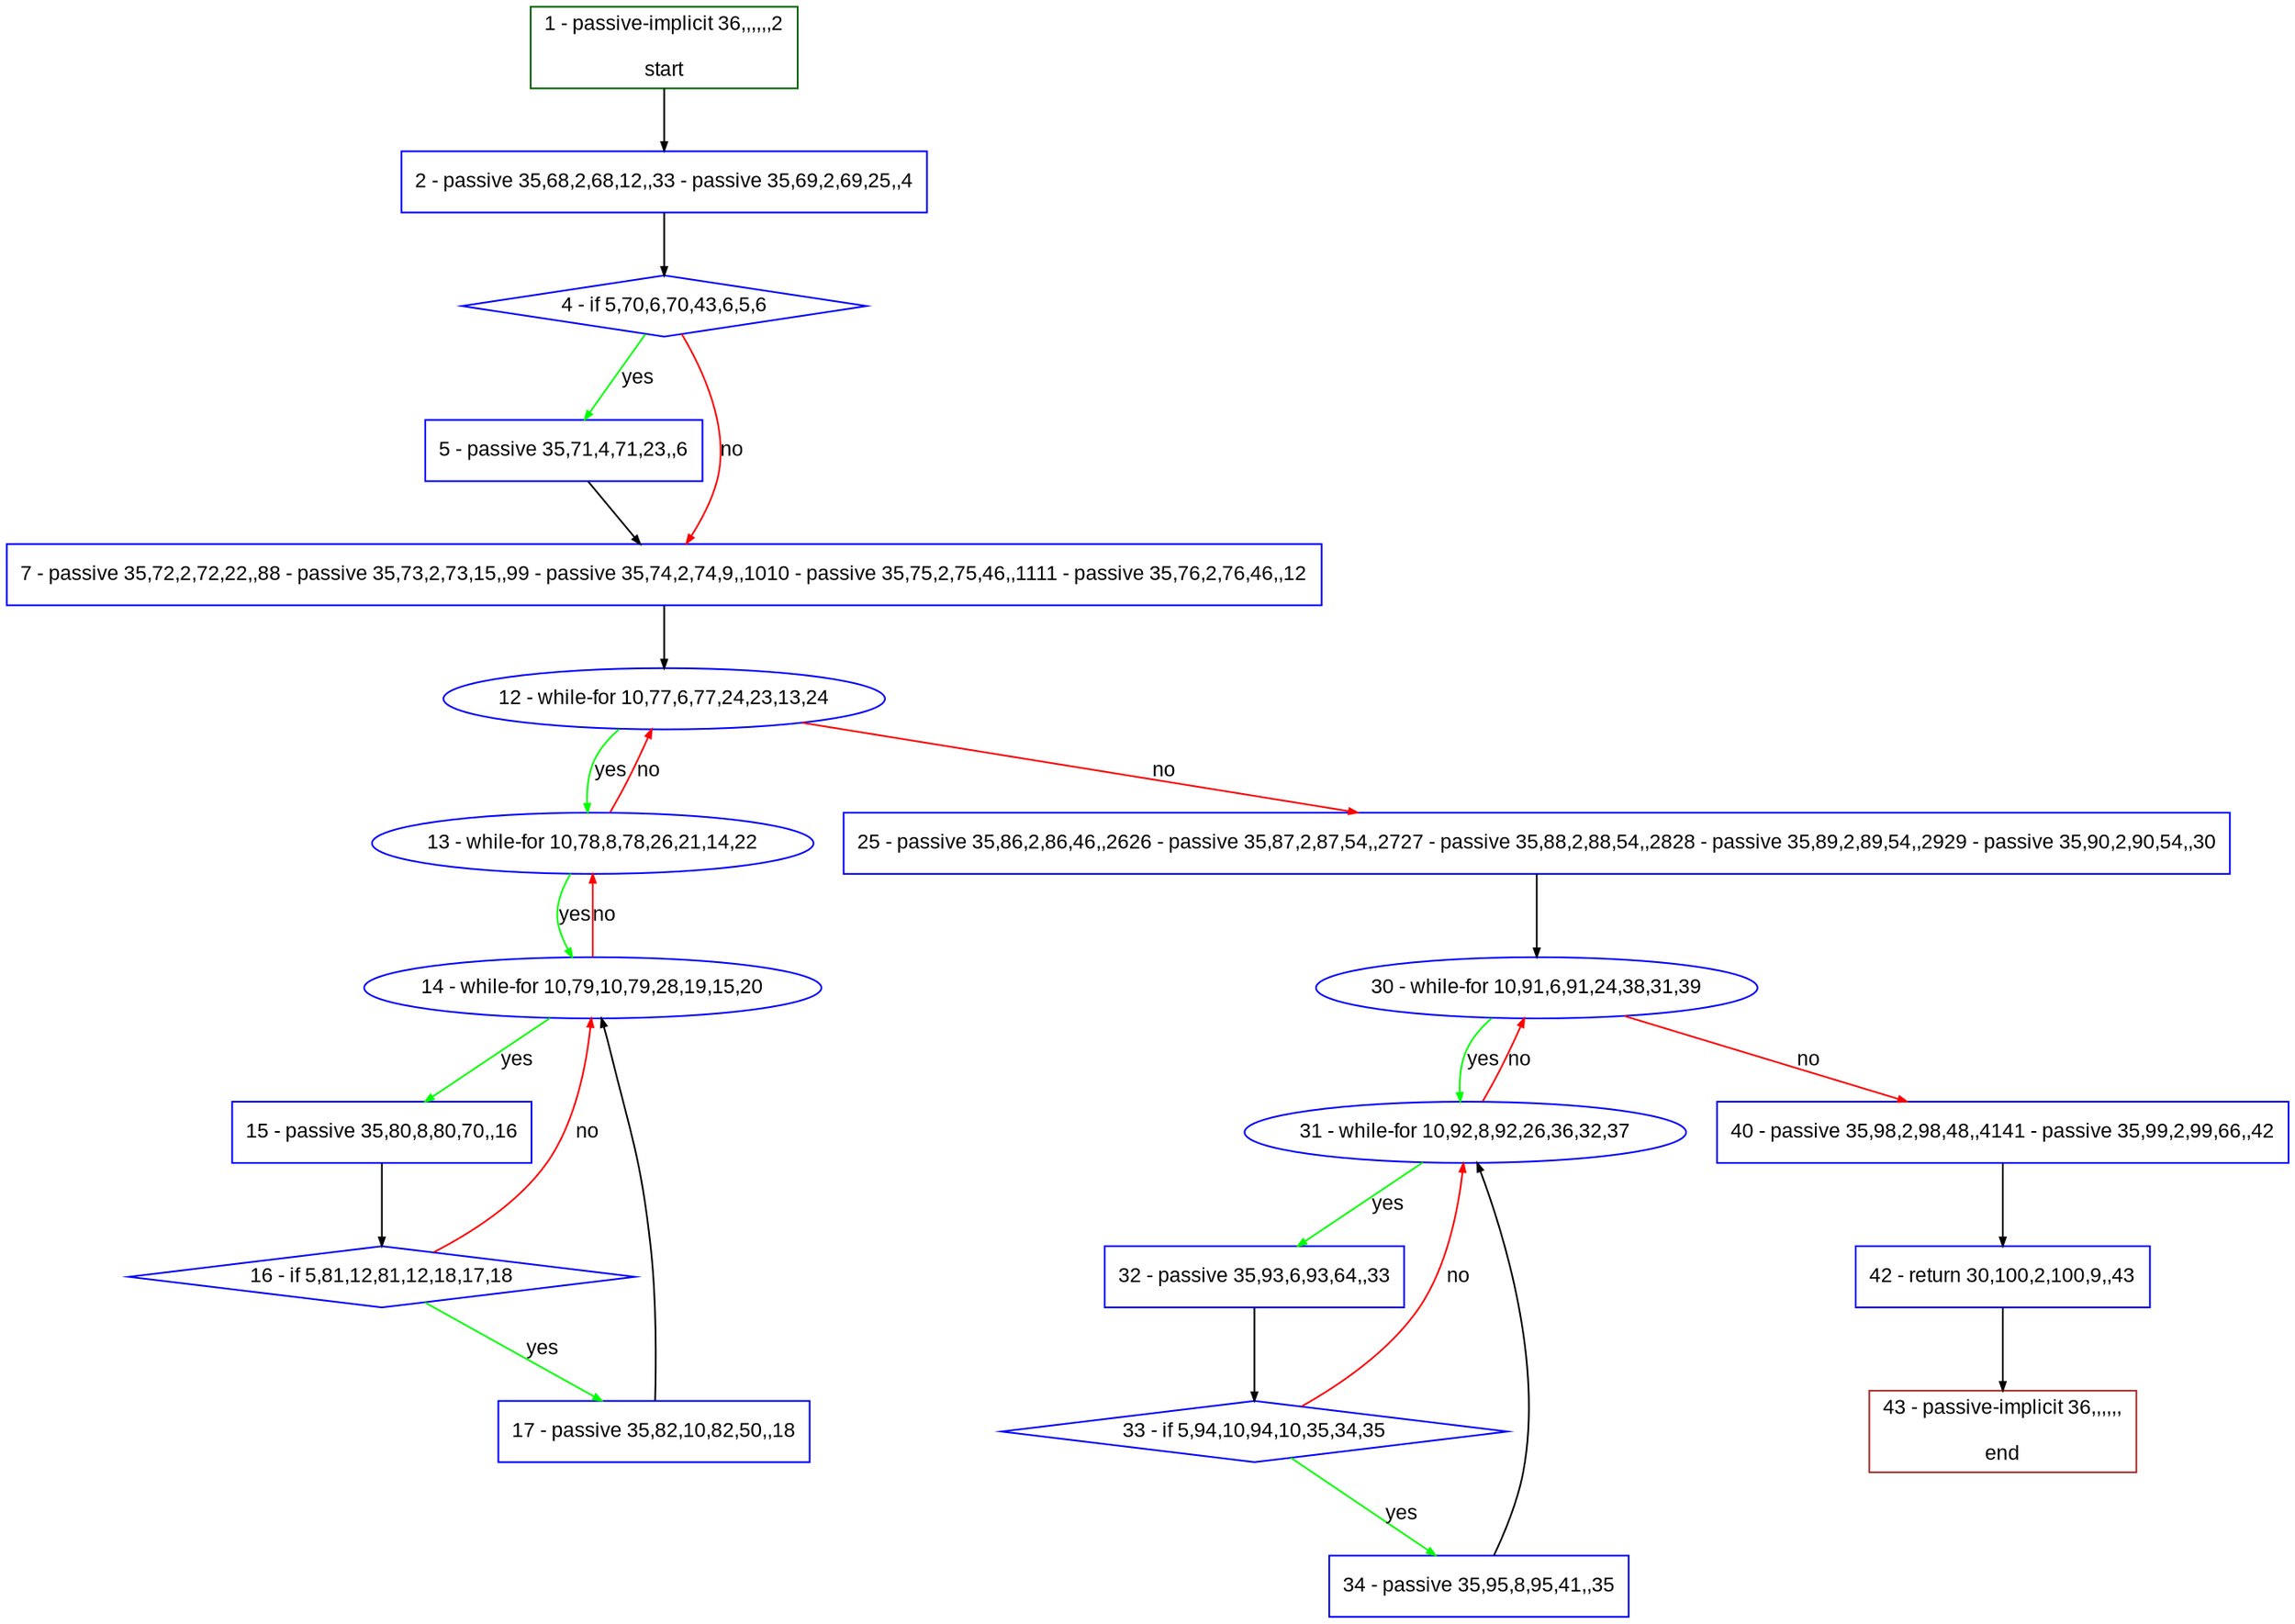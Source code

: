 digraph "" {
  graph [pack="true", label="", fontsize="12", packmode="clust", fontname="Arial", fillcolor="#FFFFCC", bgcolor="white", style="rounded,filled", compound="true"];
  node [node_initialized="no", label="", color="grey", fontsize="12", fillcolor="white", fontname="Arial", style="filled", shape="rectangle", compound="true", fixedsize="false"];
  edge [fontcolor="black", arrowhead="normal", arrowtail="none", arrowsize="0.5", ltail="", label="", color="black", fontsize="12", lhead="", fontname="Arial", dir="forward", compound="true"];
  __N1 [label="2 - passive 35,68,2,68,12,,33 - passive 35,69,2,69,25,,4", color="#0000ff", fillcolor="#ffffff", style="filled", shape="box"];
  __N2 [label="1 - passive-implicit 36,,,,,,2\n\nstart", color="#006400", fillcolor="#ffffff", style="filled", shape="box"];
  __N3 [label="4 - if 5,70,6,70,43,6,5,6", color="#0000ff", fillcolor="#ffffff", style="filled", shape="diamond"];
  __N4 [label="5 - passive 35,71,4,71,23,,6", color="#0000ff", fillcolor="#ffffff", style="filled", shape="box"];
  __N5 [label="7 - passive 35,72,2,72,22,,88 - passive 35,73,2,73,15,,99 - passive 35,74,2,74,9,,1010 - passive 35,75,2,75,46,,1111 - passive 35,76,2,76,46,,12", color="#0000ff", fillcolor="#ffffff", style="filled", shape="box"];
  __N6 [label="12 - while-for 10,77,6,77,24,23,13,24", color="#0000ff", fillcolor="#ffffff", style="filled", shape="oval"];
  __N7 [label="13 - while-for 10,78,8,78,26,21,14,22", color="#0000ff", fillcolor="#ffffff", style="filled", shape="oval"];
  __N8 [label="25 - passive 35,86,2,86,46,,2626 - passive 35,87,2,87,54,,2727 - passive 35,88,2,88,54,,2828 - passive 35,89,2,89,54,,2929 - passive 35,90,2,90,54,,30", color="#0000ff", fillcolor="#ffffff", style="filled", shape="box"];
  __N9 [label="14 - while-for 10,79,10,79,28,19,15,20", color="#0000ff", fillcolor="#ffffff", style="filled", shape="oval"];
  __N10 [label="15 - passive 35,80,8,80,70,,16", color="#0000ff", fillcolor="#ffffff", style="filled", shape="box"];
  __N11 [label="16 - if 5,81,12,81,12,18,17,18", color="#0000ff", fillcolor="#ffffff", style="filled", shape="diamond"];
  __N12 [label="17 - passive 35,82,10,82,50,,18", color="#0000ff", fillcolor="#ffffff", style="filled", shape="box"];
  __N13 [label="30 - while-for 10,91,6,91,24,38,31,39", color="#0000ff", fillcolor="#ffffff", style="filled", shape="oval"];
  __N14 [label="31 - while-for 10,92,8,92,26,36,32,37", color="#0000ff", fillcolor="#ffffff", style="filled", shape="oval"];
  __N15 [label="40 - passive 35,98,2,98,48,,4141 - passive 35,99,2,99,66,,42", color="#0000ff", fillcolor="#ffffff", style="filled", shape="box"];
  __N16 [label="32 - passive 35,93,6,93,64,,33", color="#0000ff", fillcolor="#ffffff", style="filled", shape="box"];
  __N17 [label="33 - if 5,94,10,94,10,35,34,35", color="#0000ff", fillcolor="#ffffff", style="filled", shape="diamond"];
  __N18 [label="34 - passive 35,95,8,95,41,,35", color="#0000ff", fillcolor="#ffffff", style="filled", shape="box"];
  __N19 [label="42 - return 30,100,2,100,9,,43", color="#0000ff", fillcolor="#ffffff", style="filled", shape="box"];
  __N20 [label="43 - passive-implicit 36,,,,,,\n\nend", color="#a52a2a", fillcolor="#ffffff", style="filled", shape="box"];
  __N2 -> __N1 [arrowhead="normal", arrowtail="none", color="#000000", label="", dir="forward"];
  __N1 -> __N3 [arrowhead="normal", arrowtail="none", color="#000000", label="", dir="forward"];
  __N3 -> __N4 [arrowhead="normal", arrowtail="none", color="#00ff00", label="yes", dir="forward"];
  __N3 -> __N5 [arrowhead="normal", arrowtail="none", color="#ff0000", label="no", dir="forward"];
  __N4 -> __N5 [arrowhead="normal", arrowtail="none", color="#000000", label="", dir="forward"];
  __N5 -> __N6 [arrowhead="normal", arrowtail="none", color="#000000", label="", dir="forward"];
  __N6 -> __N7 [arrowhead="normal", arrowtail="none", color="#00ff00", label="yes", dir="forward"];
  __N7 -> __N6 [arrowhead="normal", arrowtail="none", color="#ff0000", label="no", dir="forward"];
  __N6 -> __N8 [arrowhead="normal", arrowtail="none", color="#ff0000", label="no", dir="forward"];
  __N7 -> __N9 [arrowhead="normal", arrowtail="none", color="#00ff00", label="yes", dir="forward"];
  __N9 -> __N7 [arrowhead="normal", arrowtail="none", color="#ff0000", label="no", dir="forward"];
  __N9 -> __N10 [arrowhead="normal", arrowtail="none", color="#00ff00", label="yes", dir="forward"];
  __N10 -> __N11 [arrowhead="normal", arrowtail="none", color="#000000", label="", dir="forward"];
  __N11 -> __N9 [arrowhead="normal", arrowtail="none", color="#ff0000", label="no", dir="forward"];
  __N11 -> __N12 [arrowhead="normal", arrowtail="none", color="#00ff00", label="yes", dir="forward"];
  __N12 -> __N9 [arrowhead="normal", arrowtail="none", color="#000000", label="", dir="forward"];
  __N8 -> __N13 [arrowhead="normal", arrowtail="none", color="#000000", label="", dir="forward"];
  __N13 -> __N14 [arrowhead="normal", arrowtail="none", color="#00ff00", label="yes", dir="forward"];
  __N14 -> __N13 [arrowhead="normal", arrowtail="none", color="#ff0000", label="no", dir="forward"];
  __N13 -> __N15 [arrowhead="normal", arrowtail="none", color="#ff0000", label="no", dir="forward"];
  __N14 -> __N16 [arrowhead="normal", arrowtail="none", color="#00ff00", label="yes", dir="forward"];
  __N16 -> __N17 [arrowhead="normal", arrowtail="none", color="#000000", label="", dir="forward"];
  __N17 -> __N14 [arrowhead="normal", arrowtail="none", color="#ff0000", label="no", dir="forward"];
  __N17 -> __N18 [arrowhead="normal", arrowtail="none", color="#00ff00", label="yes", dir="forward"];
  __N18 -> __N14 [arrowhead="normal", arrowtail="none", color="#000000", label="", dir="forward"];
  __N15 -> __N19 [arrowhead="normal", arrowtail="none", color="#000000", label="", dir="forward"];
  __N19 -> __N20 [arrowhead="normal", arrowtail="none", color="#000000", label="", dir="forward"];
}
